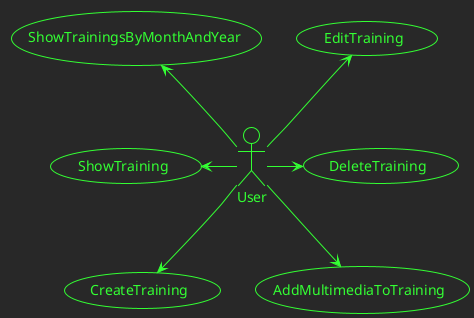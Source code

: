 @startuml publication

!theme crt-green

usecase CreateTraining as CT
usecase EditTraining as ET
usecase ShowTraining as SI
usecase ShowTrainingsByMonthAndYear as ST
usecase DeleteTraining as DT
usecase AddMultimediaToTraining as MT

actor User as U

U -down-> CT
U -up-> ET
U -left-> SI
U -up-> ST
U -down-> MT
U -right-> DT

@enduml
